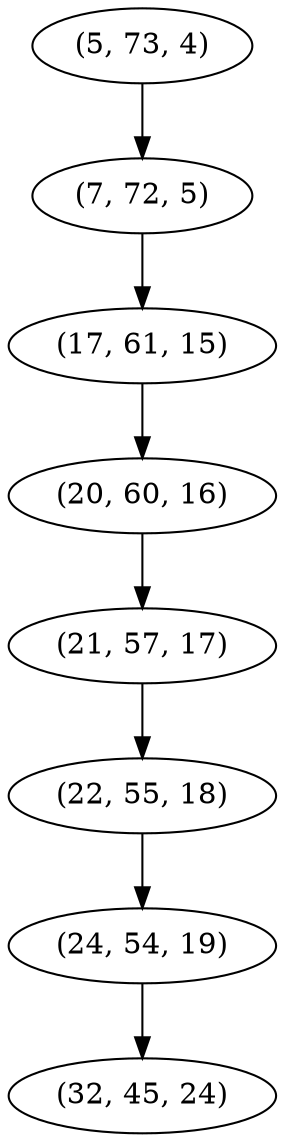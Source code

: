 digraph tree {
    "(5, 73, 4)";
    "(7, 72, 5)";
    "(17, 61, 15)";
    "(20, 60, 16)";
    "(21, 57, 17)";
    "(22, 55, 18)";
    "(24, 54, 19)";
    "(32, 45, 24)";
    "(5, 73, 4)" -> "(7, 72, 5)";
    "(7, 72, 5)" -> "(17, 61, 15)";
    "(17, 61, 15)" -> "(20, 60, 16)";
    "(20, 60, 16)" -> "(21, 57, 17)";
    "(21, 57, 17)" -> "(22, 55, 18)";
    "(22, 55, 18)" -> "(24, 54, 19)";
    "(24, 54, 19)" -> "(32, 45, 24)";
}
